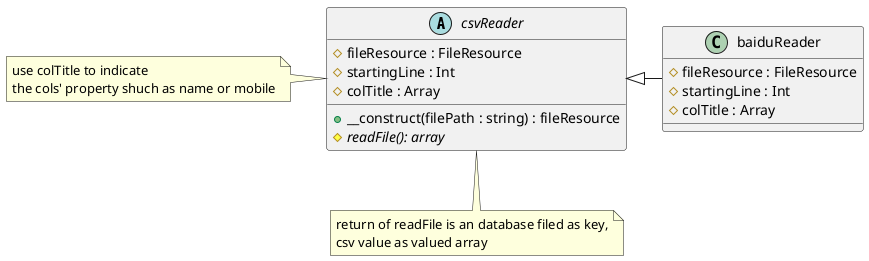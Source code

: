 @startuml
abstract class csvReader{
# fileResource : FileResource
# startingLine : Int
# colTitle : Array
+ __construct(filePath : string) : fileResource
# {abstract} readFile(): array
}

note left of csvReader: use colTitle to indicate\nthe cols' property shuch as name or mobile
note bottom of csvReader: return of readFile is an database filed as key,\ncsv value as valued array
class baiduReader {
# fileResource : FileResource
# startingLine : Int
# colTitle : Array

}
csvReader <|- baiduReader
@enduml

@startuml

abstract class AbstractList
abstract AbstractCollection
interface List
interface Collection

List <|-- AbstractList
Collection <|-- AbstractCollection

Collection <|- List
AbstractCollection <|- AbstractList
AbstractList <|-- ArrayList

class ArrayList {
Object[] elementData
size()
}

enum TimeUnit {
DAYS
HOURS
MINUTES
}

@enduml
